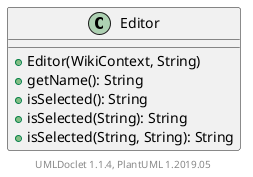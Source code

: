@startuml

    class Editor [[Editor.html]] {
        +Editor(WikiContext, String)
        +getName(): String
        +isSelected(): String
        +isSelected(String): String
        +isSelected(String, String): String
    }


    center footer UMLDoclet 1.1.4, PlantUML 1.2019.05
@enduml
